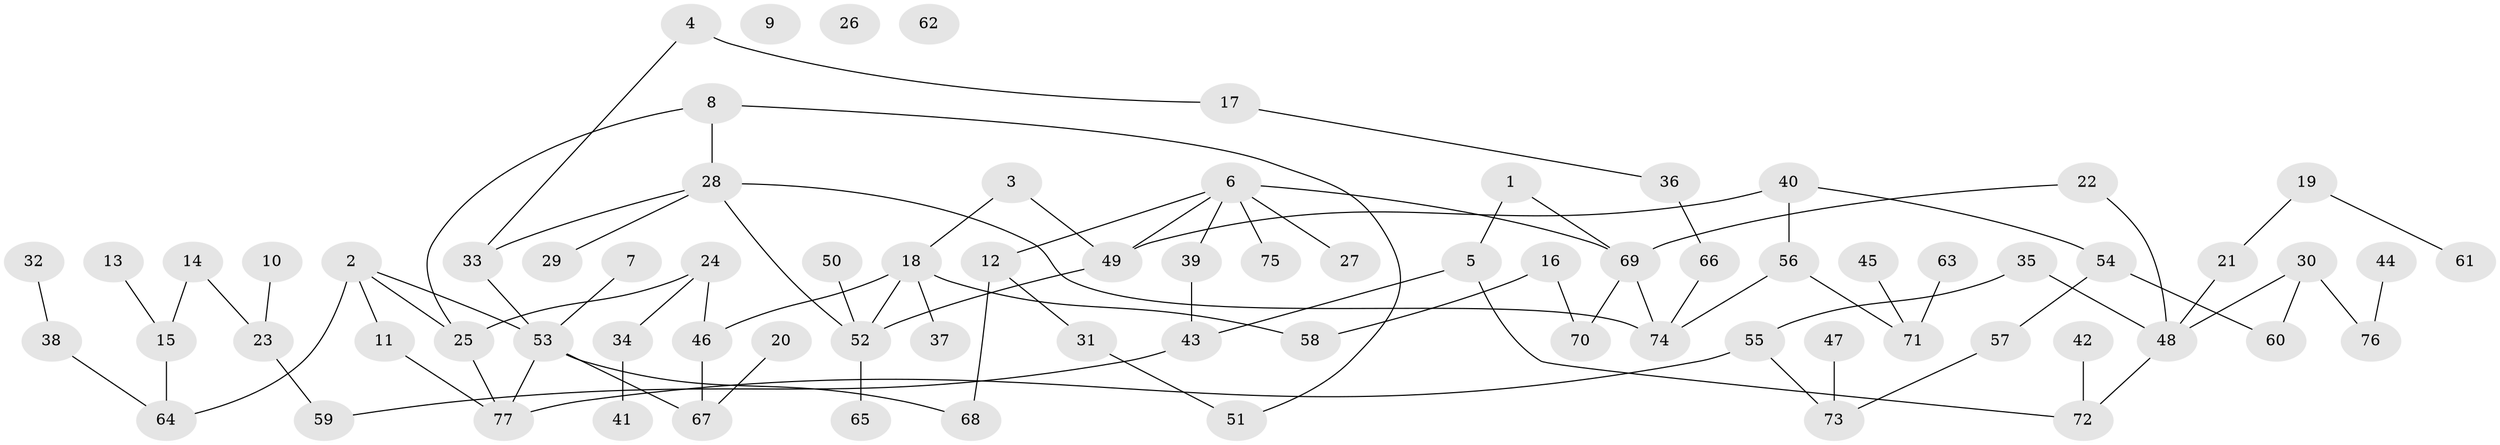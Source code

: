 // coarse degree distribution, {3: 0.10204081632653061, 5: 0.12244897959183673, 4: 0.08163265306122448, 2: 0.3673469387755102, 6: 0.04081632653061224, 1: 0.20408163265306123, 0: 0.061224489795918366, 7: 0.02040816326530612}
// Generated by graph-tools (version 1.1) at 2025/23/03/03/25 07:23:26]
// undirected, 77 vertices, 91 edges
graph export_dot {
graph [start="1"]
  node [color=gray90,style=filled];
  1;
  2;
  3;
  4;
  5;
  6;
  7;
  8;
  9;
  10;
  11;
  12;
  13;
  14;
  15;
  16;
  17;
  18;
  19;
  20;
  21;
  22;
  23;
  24;
  25;
  26;
  27;
  28;
  29;
  30;
  31;
  32;
  33;
  34;
  35;
  36;
  37;
  38;
  39;
  40;
  41;
  42;
  43;
  44;
  45;
  46;
  47;
  48;
  49;
  50;
  51;
  52;
  53;
  54;
  55;
  56;
  57;
  58;
  59;
  60;
  61;
  62;
  63;
  64;
  65;
  66;
  67;
  68;
  69;
  70;
  71;
  72;
  73;
  74;
  75;
  76;
  77;
  1 -- 5;
  1 -- 69;
  2 -- 11;
  2 -- 25;
  2 -- 53;
  2 -- 64;
  3 -- 18;
  3 -- 49;
  4 -- 17;
  4 -- 33;
  5 -- 43;
  5 -- 72;
  6 -- 12;
  6 -- 27;
  6 -- 39;
  6 -- 49;
  6 -- 69;
  6 -- 75;
  7 -- 53;
  8 -- 25;
  8 -- 28;
  8 -- 51;
  10 -- 23;
  11 -- 77;
  12 -- 31;
  12 -- 68;
  13 -- 15;
  14 -- 15;
  14 -- 23;
  15 -- 64;
  16 -- 58;
  16 -- 70;
  17 -- 36;
  18 -- 37;
  18 -- 46;
  18 -- 52;
  18 -- 58;
  19 -- 21;
  19 -- 61;
  20 -- 67;
  21 -- 48;
  22 -- 48;
  22 -- 69;
  23 -- 59;
  24 -- 25;
  24 -- 34;
  24 -- 46;
  25 -- 77;
  28 -- 29;
  28 -- 33;
  28 -- 52;
  28 -- 74;
  30 -- 48;
  30 -- 60;
  30 -- 76;
  31 -- 51;
  32 -- 38;
  33 -- 53;
  34 -- 41;
  35 -- 48;
  35 -- 55;
  36 -- 66;
  38 -- 64;
  39 -- 43;
  40 -- 49;
  40 -- 54;
  40 -- 56;
  42 -- 72;
  43 -- 59;
  44 -- 76;
  45 -- 71;
  46 -- 67;
  47 -- 73;
  48 -- 72;
  49 -- 52;
  50 -- 52;
  52 -- 65;
  53 -- 67;
  53 -- 68;
  53 -- 77;
  54 -- 57;
  54 -- 60;
  55 -- 73;
  55 -- 77;
  56 -- 71;
  56 -- 74;
  57 -- 73;
  63 -- 71;
  66 -- 74;
  69 -- 70;
  69 -- 74;
}
